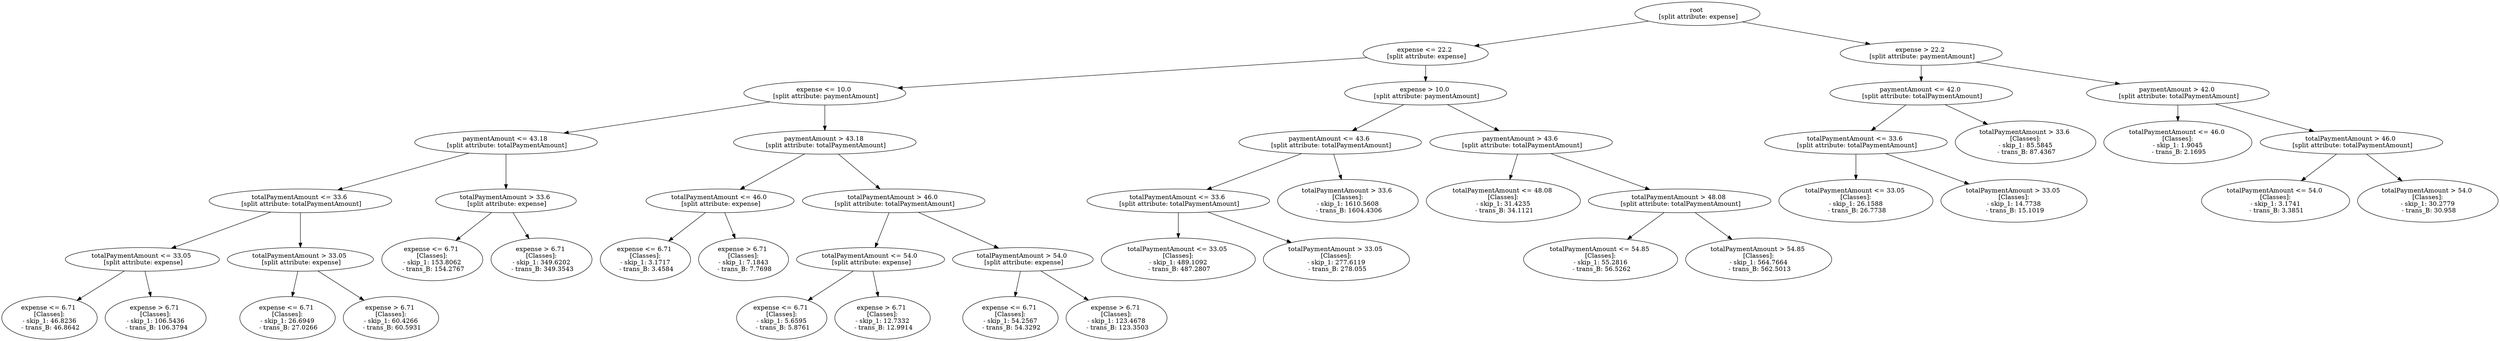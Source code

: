 // Road_Traffic_Fine_Management_Process-p_1-5
digraph "Road_Traffic_Fine_Management_Process-p_1-5" {
	"c146b465-349d-4cab-8089-d5661688cbf7" [label="root 
 [split attribute: expense]"]
	"a84dca62-71d7-45de-ba4c-692d6a4ffd5e" [label="expense <= 22.2 
 [split attribute: expense]"]
	"c146b465-349d-4cab-8089-d5661688cbf7" -> "a84dca62-71d7-45de-ba4c-692d6a4ffd5e"
	"e42a589a-df91-4ba0-8cd1-3490c572dfe5" [label="expense <= 10.0 
 [split attribute: paymentAmount]"]
	"a84dca62-71d7-45de-ba4c-692d6a4ffd5e" -> "e42a589a-df91-4ba0-8cd1-3490c572dfe5"
	"4af2c267-7d3b-4905-bb5f-0b922ad4b4ff" [label="paymentAmount <= 43.18 
 [split attribute: totalPaymentAmount]"]
	"e42a589a-df91-4ba0-8cd1-3490c572dfe5" -> "4af2c267-7d3b-4905-bb5f-0b922ad4b4ff"
	"fb0c3e86-b647-494e-a754-65a62bd55692" [label="totalPaymentAmount <= 33.6 
 [split attribute: totalPaymentAmount]"]
	"4af2c267-7d3b-4905-bb5f-0b922ad4b4ff" -> "fb0c3e86-b647-494e-a754-65a62bd55692"
	"b5899bbb-3dbd-4be8-93d3-1b6755337f45" [label="totalPaymentAmount <= 33.05 
 [split attribute: expense]"]
	"fb0c3e86-b647-494e-a754-65a62bd55692" -> "b5899bbb-3dbd-4be8-93d3-1b6755337f45"
	"0b3f9c30-0520-40d7-b2f1-14ae986cb11b" [label="expense <= 6.71 
 [Classes]: 
 - skip_1: 46.8236 
 - trans_B: 46.8642"]
	"b5899bbb-3dbd-4be8-93d3-1b6755337f45" -> "0b3f9c30-0520-40d7-b2f1-14ae986cb11b"
	"f1655dbf-5db2-4872-b34c-06e3cacf7e5b" [label="expense > 6.71 
 [Classes]: 
 - skip_1: 106.5436 
 - trans_B: 106.3794"]
	"b5899bbb-3dbd-4be8-93d3-1b6755337f45" -> "f1655dbf-5db2-4872-b34c-06e3cacf7e5b"
	"a487f736-bd7b-4333-8135-353ddfd34ddc" [label="totalPaymentAmount > 33.05 
 [split attribute: expense]"]
	"fb0c3e86-b647-494e-a754-65a62bd55692" -> "a487f736-bd7b-4333-8135-353ddfd34ddc"
	"a91ddc41-5e71-4803-bf38-db0228ea2635" [label="expense <= 6.71 
 [Classes]: 
 - skip_1: 26.6949 
 - trans_B: 27.0266"]
	"a487f736-bd7b-4333-8135-353ddfd34ddc" -> "a91ddc41-5e71-4803-bf38-db0228ea2635"
	"730e6dff-6949-4e12-a2fb-e4bd71367f62" [label="expense > 6.71 
 [Classes]: 
 - skip_1: 60.4266 
 - trans_B: 60.5931"]
	"a487f736-bd7b-4333-8135-353ddfd34ddc" -> "730e6dff-6949-4e12-a2fb-e4bd71367f62"
	"8948c3a5-e88e-48a9-9099-ada34c1ddcba" [label="totalPaymentAmount > 33.6 
 [split attribute: expense]"]
	"4af2c267-7d3b-4905-bb5f-0b922ad4b4ff" -> "8948c3a5-e88e-48a9-9099-ada34c1ddcba"
	"d23463d5-4034-47d1-8404-6b227422fed5" [label="expense <= 6.71 
 [Classes]: 
 - skip_1: 153.8062 
 - trans_B: 154.2767"]
	"8948c3a5-e88e-48a9-9099-ada34c1ddcba" -> "d23463d5-4034-47d1-8404-6b227422fed5"
	"6a37e2f8-937b-4330-b871-19fdc1bde4eb" [label="expense > 6.71 
 [Classes]: 
 - skip_1: 349.6202 
 - trans_B: 349.3543"]
	"8948c3a5-e88e-48a9-9099-ada34c1ddcba" -> "6a37e2f8-937b-4330-b871-19fdc1bde4eb"
	"60e9e344-fbd4-4be8-9e41-8643c2539e3d" [label="paymentAmount > 43.18 
 [split attribute: totalPaymentAmount]"]
	"e42a589a-df91-4ba0-8cd1-3490c572dfe5" -> "60e9e344-fbd4-4be8-9e41-8643c2539e3d"
	"b9562147-43f3-4f1b-8081-ea633d032b17" [label="totalPaymentAmount <= 46.0 
 [split attribute: expense]"]
	"60e9e344-fbd4-4be8-9e41-8643c2539e3d" -> "b9562147-43f3-4f1b-8081-ea633d032b17"
	"64b1e039-82cf-4806-a223-ed91430c7f6c" [label="expense <= 6.71 
 [Classes]: 
 - skip_1: 3.1717 
 - trans_B: 3.4584"]
	"b9562147-43f3-4f1b-8081-ea633d032b17" -> "64b1e039-82cf-4806-a223-ed91430c7f6c"
	"61e5f964-9397-41ec-a273-a1d9a6c0e1ca" [label="expense > 6.71 
 [Classes]: 
 - skip_1: 7.1843 
 - trans_B: 7.7698"]
	"b9562147-43f3-4f1b-8081-ea633d032b17" -> "61e5f964-9397-41ec-a273-a1d9a6c0e1ca"
	"2050723a-74bc-44c6-b594-69b15e7cfe3f" [label="totalPaymentAmount > 46.0 
 [split attribute: totalPaymentAmount]"]
	"60e9e344-fbd4-4be8-9e41-8643c2539e3d" -> "2050723a-74bc-44c6-b594-69b15e7cfe3f"
	"207c0c35-a466-4e9b-8544-206bc06c429f" [label="totalPaymentAmount <= 54.0 
 [split attribute: expense]"]
	"2050723a-74bc-44c6-b594-69b15e7cfe3f" -> "207c0c35-a466-4e9b-8544-206bc06c429f"
	"c462fad7-199e-4894-afc6-66af7db9fd31" [label="expense <= 6.71 
 [Classes]: 
 - skip_1: 5.6595 
 - trans_B: 5.8761"]
	"207c0c35-a466-4e9b-8544-206bc06c429f" -> "c462fad7-199e-4894-afc6-66af7db9fd31"
	"22a11779-b2be-40af-98fd-a202391e941d" [label="expense > 6.71 
 [Classes]: 
 - skip_1: 12.7332 
 - trans_B: 12.9914"]
	"207c0c35-a466-4e9b-8544-206bc06c429f" -> "22a11779-b2be-40af-98fd-a202391e941d"
	"741bf3fb-ce79-4a8b-8d25-6cd15a45f4ce" [label="totalPaymentAmount > 54.0 
 [split attribute: expense]"]
	"2050723a-74bc-44c6-b594-69b15e7cfe3f" -> "741bf3fb-ce79-4a8b-8d25-6cd15a45f4ce"
	"32675876-0cc4-428b-a23f-5d1436d7f6ee" [label="expense <= 6.71 
 [Classes]: 
 - skip_1: 54.2567 
 - trans_B: 54.3292"]
	"741bf3fb-ce79-4a8b-8d25-6cd15a45f4ce" -> "32675876-0cc4-428b-a23f-5d1436d7f6ee"
	"4032ae52-2a6f-4772-8bcc-0ca02590dbe6" [label="expense > 6.71 
 [Classes]: 
 - skip_1: 123.4678 
 - trans_B: 123.3503"]
	"741bf3fb-ce79-4a8b-8d25-6cd15a45f4ce" -> "4032ae52-2a6f-4772-8bcc-0ca02590dbe6"
	"0d701bae-f53b-4847-91d2-5bdda6a568b7" [label="expense > 10.0 
 [split attribute: paymentAmount]"]
	"a84dca62-71d7-45de-ba4c-692d6a4ffd5e" -> "0d701bae-f53b-4847-91d2-5bdda6a568b7"
	"f093c310-808a-4434-8aca-4a7434b68dd9" [label="paymentAmount <= 43.6 
 [split attribute: totalPaymentAmount]"]
	"0d701bae-f53b-4847-91d2-5bdda6a568b7" -> "f093c310-808a-4434-8aca-4a7434b68dd9"
	"f6d025ec-f595-48d9-b533-5e6708b9acd7" [label="totalPaymentAmount <= 33.6 
 [split attribute: totalPaymentAmount]"]
	"f093c310-808a-4434-8aca-4a7434b68dd9" -> "f6d025ec-f595-48d9-b533-5e6708b9acd7"
	"195b2309-fba9-47a0-92da-f9fd59e21b85" [label="totalPaymentAmount <= 33.05 
 [Classes]: 
 - skip_1: 489.1092 
 - trans_B: 487.2807"]
	"f6d025ec-f595-48d9-b533-5e6708b9acd7" -> "195b2309-fba9-47a0-92da-f9fd59e21b85"
	"82fc3225-0343-48ca-be12-9bc1a7a80aa1" [label="totalPaymentAmount > 33.05 
 [Classes]: 
 - skip_1: 277.6119 
 - trans_B: 278.055"]
	"f6d025ec-f595-48d9-b533-5e6708b9acd7" -> "82fc3225-0343-48ca-be12-9bc1a7a80aa1"
	"e713f57a-2943-4c29-a1a2-61723ce727a4" [label="totalPaymentAmount > 33.6 
 [Classes]: 
 - skip_1: 1610.5608 
 - trans_B: 1604.4306"]
	"f093c310-808a-4434-8aca-4a7434b68dd9" -> "e713f57a-2943-4c29-a1a2-61723ce727a4"
	"90c48bb5-be9e-4206-9008-8b14d95cbecd" [label="paymentAmount > 43.6 
 [split attribute: totalPaymentAmount]"]
	"0d701bae-f53b-4847-91d2-5bdda6a568b7" -> "90c48bb5-be9e-4206-9008-8b14d95cbecd"
	"ec06a518-ec09-44eb-920e-5b89a77f91bf" [label="totalPaymentAmount <= 48.08 
 [Classes]: 
 - skip_1: 31.4235 
 - trans_B: 34.1121"]
	"90c48bb5-be9e-4206-9008-8b14d95cbecd" -> "ec06a518-ec09-44eb-920e-5b89a77f91bf"
	"b064594d-01ed-4bba-a9c7-94435ae7f4e0" [label="totalPaymentAmount > 48.08 
 [split attribute: totalPaymentAmount]"]
	"90c48bb5-be9e-4206-9008-8b14d95cbecd" -> "b064594d-01ed-4bba-a9c7-94435ae7f4e0"
	"e74bbd54-3bc8-450d-896b-e30319efdcc6" [label="totalPaymentAmount <= 54.85 
 [Classes]: 
 - skip_1: 55.2816 
 - trans_B: 56.5262"]
	"b064594d-01ed-4bba-a9c7-94435ae7f4e0" -> "e74bbd54-3bc8-450d-896b-e30319efdcc6"
	"7772903e-8541-40e1-b785-85c1b479aca7" [label="totalPaymentAmount > 54.85 
 [Classes]: 
 - skip_1: 564.7664 
 - trans_B: 562.5013"]
	"b064594d-01ed-4bba-a9c7-94435ae7f4e0" -> "7772903e-8541-40e1-b785-85c1b479aca7"
	"9c819e71-cbc8-4ad8-afc6-342e58075034" [label="expense > 22.2 
 [split attribute: paymentAmount]"]
	"c146b465-349d-4cab-8089-d5661688cbf7" -> "9c819e71-cbc8-4ad8-afc6-342e58075034"
	"c15644b7-c7e9-4469-b9f8-39a9f937f34b" [label="paymentAmount <= 42.0 
 [split attribute: totalPaymentAmount]"]
	"9c819e71-cbc8-4ad8-afc6-342e58075034" -> "c15644b7-c7e9-4469-b9f8-39a9f937f34b"
	"f5a817b6-ae99-401f-8fcf-51b067ecca60" [label="totalPaymentAmount <= 33.6 
 [split attribute: totalPaymentAmount]"]
	"c15644b7-c7e9-4469-b9f8-39a9f937f34b" -> "f5a817b6-ae99-401f-8fcf-51b067ecca60"
	"18d1f566-bf5d-4edb-8c6e-94e9b2f8a489" [label="totalPaymentAmount <= 33.05 
 [Classes]: 
 - skip_1: 26.1588 
 - trans_B: 26.7738"]
	"f5a817b6-ae99-401f-8fcf-51b067ecca60" -> "18d1f566-bf5d-4edb-8c6e-94e9b2f8a489"
	"45d6f532-9fb8-42c6-8332-c92b506f3381" [label="totalPaymentAmount > 33.05 
 [Classes]: 
 - skip_1: 14.7738 
 - trans_B: 15.1019"]
	"f5a817b6-ae99-401f-8fcf-51b067ecca60" -> "45d6f532-9fb8-42c6-8332-c92b506f3381"
	"2366047c-3397-4ac0-9dd4-c8fecb1a4e72" [label="totalPaymentAmount > 33.6 
 [Classes]: 
 - skip_1: 85.5845 
 - trans_B: 87.4367"]
	"c15644b7-c7e9-4469-b9f8-39a9f937f34b" -> "2366047c-3397-4ac0-9dd4-c8fecb1a4e72"
	"b1a2c9af-97f4-43ec-bfa3-054dbab4d737" [label="paymentAmount > 42.0 
 [split attribute: totalPaymentAmount]"]
	"9c819e71-cbc8-4ad8-afc6-342e58075034" -> "b1a2c9af-97f4-43ec-bfa3-054dbab4d737"
	"cd7ab3d5-9873-4659-8314-ada54c0fd4c3" [label="totalPaymentAmount <= 46.0 
 [Classes]: 
 - skip_1: 1.9045 
 - trans_B: 2.1695"]
	"b1a2c9af-97f4-43ec-bfa3-054dbab4d737" -> "cd7ab3d5-9873-4659-8314-ada54c0fd4c3"
	"b00cddca-7653-48ad-abf5-f65c1af59f6c" [label="totalPaymentAmount > 46.0 
 [split attribute: totalPaymentAmount]"]
	"b1a2c9af-97f4-43ec-bfa3-054dbab4d737" -> "b00cddca-7653-48ad-abf5-f65c1af59f6c"
	"c042d5a0-7364-4190-aac8-77cf8eda05e8" [label="totalPaymentAmount <= 54.0 
 [Classes]: 
 - skip_1: 3.1741 
 - trans_B: 3.3851"]
	"b00cddca-7653-48ad-abf5-f65c1af59f6c" -> "c042d5a0-7364-4190-aac8-77cf8eda05e8"
	"44f7a272-99ea-4774-b98f-8da8faecfb5d" [label="totalPaymentAmount > 54.0 
 [Classes]: 
 - skip_1: 30.2779 
 - trans_B: 30.958"]
	"b00cddca-7653-48ad-abf5-f65c1af59f6c" -> "44f7a272-99ea-4774-b98f-8da8faecfb5d"
}
